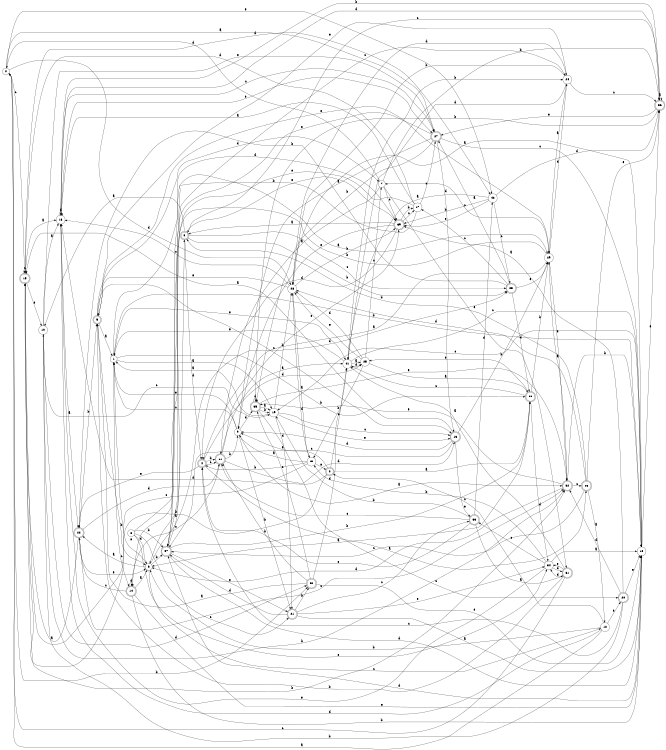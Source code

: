 digraph n35_5 {
__start0 [label="" shape="none"];

rankdir=LR;
size="8,5";

s0 [style="filled", color="black", fillcolor="white" shape="circle", label="0"];
s1 [style="filled", color="black", fillcolor="white" shape="circle", label="1"];
s2 [style="rounded,filled", color="black", fillcolor="white" shape="doublecircle", label="2"];
s3 [style="rounded,filled", color="black", fillcolor="white" shape="doublecircle", label="3"];
s4 [style="rounded,filled", color="black", fillcolor="white" shape="doublecircle", label="4"];
s5 [style="rounded,filled", color="black", fillcolor="white" shape="doublecircle", label="5"];
s6 [style="filled", color="black", fillcolor="white" shape="circle", label="6"];
s7 [style="filled", color="black", fillcolor="white" shape="circle", label="7"];
s8 [style="filled", color="black", fillcolor="white" shape="circle", label="8"];
s9 [style="filled", color="black", fillcolor="white" shape="circle", label="9"];
s10 [style="filled", color="black", fillcolor="white" shape="circle", label="10"];
s11 [style="rounded,filled", color="black", fillcolor="white" shape="doublecircle", label="11"];
s12 [style="filled", color="black", fillcolor="white" shape="circle", label="12"];
s13 [style="rounded,filled", color="black", fillcolor="white" shape="doublecircle", label="13"];
s14 [style="rounded,filled", color="black", fillcolor="white" shape="doublecircle", label="14"];
s15 [style="rounded,filled", color="black", fillcolor="white" shape="doublecircle", label="15"];
s16 [style="filled", color="black", fillcolor="white" shape="circle", label="16"];
s17 [style="filled", color="black", fillcolor="white" shape="circle", label="17"];
s18 [style="filled", color="black", fillcolor="white" shape="circle", label="18"];
s19 [style="filled", color="black", fillcolor="white" shape="circle", label="19"];
s20 [style="rounded,filled", color="black", fillcolor="white" shape="doublecircle", label="20"];
s21 [style="rounded,filled", color="black", fillcolor="white" shape="doublecircle", label="21"];
s22 [style="rounded,filled", color="black", fillcolor="white" shape="doublecircle", label="22"];
s23 [style="rounded,filled", color="black", fillcolor="white" shape="doublecircle", label="23"];
s24 [style="filled", color="black", fillcolor="white" shape="circle", label="24"];
s25 [style="filled", color="black", fillcolor="white" shape="circle", label="25"];
s26 [style="rounded,filled", color="black", fillcolor="white" shape="doublecircle", label="26"];
s27 [style="rounded,filled", color="black", fillcolor="white" shape="doublecircle", label="27"];
s28 [style="filled", color="black", fillcolor="white" shape="circle", label="28"];
s29 [style="filled", color="black", fillcolor="white" shape="circle", label="29"];
s30 [style="rounded,filled", color="black", fillcolor="white" shape="doublecircle", label="30"];
s31 [style="rounded,filled", color="black", fillcolor="white" shape="doublecircle", label="31"];
s32 [style="rounded,filled", color="black", fillcolor="white" shape="doublecircle", label="32"];
s33 [style="rounded,filled", color="black", fillcolor="white" shape="doublecircle", label="33"];
s34 [style="filled", color="black", fillcolor="white" shape="circle", label="34"];
s35 [style="rounded,filled", color="black", fillcolor="white" shape="doublecircle", label="35"];
s36 [style="rounded,filled", color="black", fillcolor="white" shape="doublecircle", label="36"];
s37 [style="rounded,filled", color="black", fillcolor="white" shape="doublecircle", label="37"];
s38 [style="rounded,filled", color="black", fillcolor="white" shape="doublecircle", label="38"];
s39 [style="rounded,filled", color="black", fillcolor="white" shape="doublecircle", label="39"];
s40 [style="filled", color="black", fillcolor="white" shape="circle", label="40"];
s41 [style="filled", color="black", fillcolor="white" shape="circle", label="41"];
s42 [style="filled", color="black", fillcolor="white" shape="circle", label="42"];
s0 -> s27 [label="a"];
s0 -> s30 [label="b"];
s0 -> s15 [label="c"];
s0 -> s28 [label="d"];
s0 -> s42 [label="e"];
s1 -> s19 [label="a"];
s1 -> s38 [label="b"];
s1 -> s14 [label="c"];
s1 -> s39 [label="d"];
s1 -> s41 [label="e"];
s2 -> s38 [label="a"];
s2 -> s15 [label="b"];
s2 -> s41 [label="c"];
s2 -> s18 [label="d"];
s2 -> s9 [label="e"];
s3 -> s10 [label="a"];
s3 -> s23 [label="b"];
s3 -> s23 [label="c"];
s3 -> s4 [label="d"];
s3 -> s39 [label="e"];
s4 -> s26 [label="a"];
s4 -> s11 [label="b"];
s4 -> s11 [label="c"];
s4 -> s25 [label="d"];
s4 -> s22 [label="e"];
s5 -> s1 [label="a"];
s5 -> s6 [label="b"];
s5 -> s13 [label="c"];
s5 -> s7 [label="d"];
s5 -> s29 [label="e"];
s6 -> s22 [label="a"];
s6 -> s37 [label="b"];
s6 -> s12 [label="c"];
s6 -> s23 [label="d"];
s6 -> s1 [label="e"];
s7 -> s11 [label="a"];
s7 -> s36 [label="b"];
s7 -> s39 [label="c"];
s7 -> s0 [label="d"];
s7 -> s31 [label="e"];
s8 -> s29 [label="a"];
s8 -> s37 [label="b"];
s8 -> s21 [label="c"];
s8 -> s6 [label="d"];
s8 -> s34 [label="e"];
s9 -> s32 [label="a"];
s9 -> s21 [label="b"];
s9 -> s1 [label="c"];
s9 -> s35 [label="d"];
s9 -> s1 [label="e"];
s10 -> s18 [label="a"];
s10 -> s32 [label="b"];
s10 -> s19 [label="c"];
s10 -> s30 [label="d"];
s10 -> s27 [label="e"];
s11 -> s41 [label="a"];
s11 -> s9 [label="b"];
s11 -> s14 [label="c"];
s11 -> s13 [label="d"];
s11 -> s39 [label="e"];
s12 -> s0 [label="a"];
s12 -> s6 [label="b"];
s12 -> s2 [label="c"];
s12 -> s18 [label="d"];
s12 -> s20 [label="e"];
s13 -> s15 [label="a"];
s13 -> s29 [label="b"];
s13 -> s37 [label="c"];
s13 -> s9 [label="d"];
s13 -> s33 [label="e"];
s14 -> s6 [label="a"];
s14 -> s16 [label="b"];
s14 -> s22 [label="c"];
s14 -> s14 [label="d"];
s14 -> s16 [label="e"];
s15 -> s18 [label="a"];
s15 -> s32 [label="b"];
s15 -> s15 [label="c"];
s15 -> s42 [label="d"];
s15 -> s10 [label="e"];
s16 -> s28 [label="a"];
s16 -> s1 [label="b"];
s16 -> s19 [label="c"];
s16 -> s37 [label="d"];
s16 -> s36 [label="e"];
s17 -> s18 [label="a"];
s17 -> s14 [label="b"];
s17 -> s27 [label="c"];
s17 -> s15 [label="d"];
s17 -> s37 [label="e"];
s18 -> s22 [label="a"];
s18 -> s36 [label="b"];
s18 -> s27 [label="c"];
s18 -> s18 [label="d"];
s18 -> s27 [label="e"];
s19 -> s1 [label="a"];
s19 -> s28 [label="b"];
s19 -> s13 [label="c"];
s19 -> s21 [label="d"];
s19 -> s13 [label="e"];
s20 -> s39 [label="a"];
s20 -> s10 [label="b"];
s20 -> s4 [label="c"];
s20 -> s32 [label="d"];
s20 -> s16 [label="e"];
s21 -> s16 [label="a"];
s21 -> s30 [label="b"];
s21 -> s33 [label="c"];
s21 -> s37 [label="d"];
s21 -> s34 [label="e"];
s22 -> s15 [label="a"];
s22 -> s5 [label="b"];
s22 -> s32 [label="c"];
s22 -> s11 [label="d"];
s22 -> s6 [label="e"];
s23 -> s27 [label="a"];
s23 -> s22 [label="b"];
s23 -> s17 [label="c"];
s23 -> s38 [label="d"];
s23 -> s29 [label="e"];
s24 -> s29 [label="a"];
s24 -> s28 [label="b"];
s24 -> s36 [label="c"];
s24 -> s41 [label="d"];
s24 -> s5 [label="e"];
s25 -> s38 [label="a"];
s25 -> s40 [label="b"];
s25 -> s7 [label="c"];
s25 -> s28 [label="d"];
s25 -> s28 [label="e"];
s26 -> s12 [label="a"];
s26 -> s3 [label="b"];
s26 -> s37 [label="c"];
s26 -> s28 [label="d"];
s26 -> s36 [label="e"];
s27 -> s9 [label="a"];
s27 -> s35 [label="b"];
s27 -> s16 [label="c"];
s27 -> s13 [label="d"];
s27 -> s37 [label="e"];
s28 -> s40 [label="a"];
s28 -> s39 [label="b"];
s28 -> s18 [label="c"];
s28 -> s24 [label="d"];
s28 -> s5 [label="e"];
s29 -> s4 [label="a"];
s29 -> s6 [label="b"];
s29 -> s7 [label="c"];
s29 -> s24 [label="d"];
s29 -> s32 [label="e"];
s30 -> s5 [label="a"];
s30 -> s11 [label="b"];
s30 -> s35 [label="c"];
s30 -> s41 [label="d"];
s30 -> s16 [label="e"];
s31 -> s41 [label="a"];
s31 -> s5 [label="b"];
s31 -> s0 [label="c"];
s31 -> s34 [label="d"];
s31 -> s34 [label="e"];
s32 -> s29 [label="a"];
s32 -> s16 [label="b"];
s32 -> s26 [label="c"];
s32 -> s6 [label="d"];
s32 -> s35 [label="e"];
s33 -> s31 [label="a"];
s33 -> s19 [label="b"];
s33 -> s11 [label="c"];
s33 -> s42 [label="d"];
s33 -> s4 [label="e"];
s34 -> s16 [label="a"];
s34 -> s40 [label="b"];
s34 -> s33 [label="c"];
s34 -> s31 [label="d"];
s34 -> s18 [label="e"];
s35 -> s19 [label="a"];
s35 -> s19 [label="b"];
s35 -> s20 [label="c"];
s35 -> s35 [label="d"];
s35 -> s32 [label="e"];
s36 -> s36 [label="a"];
s36 -> s35 [label="b"];
s36 -> s3 [label="c"];
s36 -> s18 [label="d"];
s36 -> s27 [label="e"];
s37 -> s3 [label="a"];
s37 -> s38 [label="b"];
s37 -> s24 [label="c"];
s37 -> s16 [label="d"];
s37 -> s21 [label="e"];
s38 -> s6 [label="a"];
s38 -> s29 [label="b"];
s38 -> s41 [label="c"];
s38 -> s34 [label="d"];
s38 -> s25 [label="e"];
s39 -> s3 [label="a"];
s39 -> s17 [label="b"];
s39 -> s17 [label="c"];
s39 -> s4 [label="d"];
s39 -> s9 [label="e"];
s40 -> s9 [label="a"];
s40 -> s4 [label="b"];
s40 -> s15 [label="c"];
s40 -> s28 [label="d"];
s40 -> s2 [label="e"];
s41 -> s25 [label="a"];
s41 -> s24 [label="b"];
s41 -> s16 [label="c"];
s41 -> s25 [label="d"];
s41 -> s1 [label="e"];
s42 -> s41 [label="a"];
s42 -> s39 [label="b"];
s42 -> s23 [label="c"];
s42 -> s36 [label="d"];
s42 -> s39 [label="e"];

}